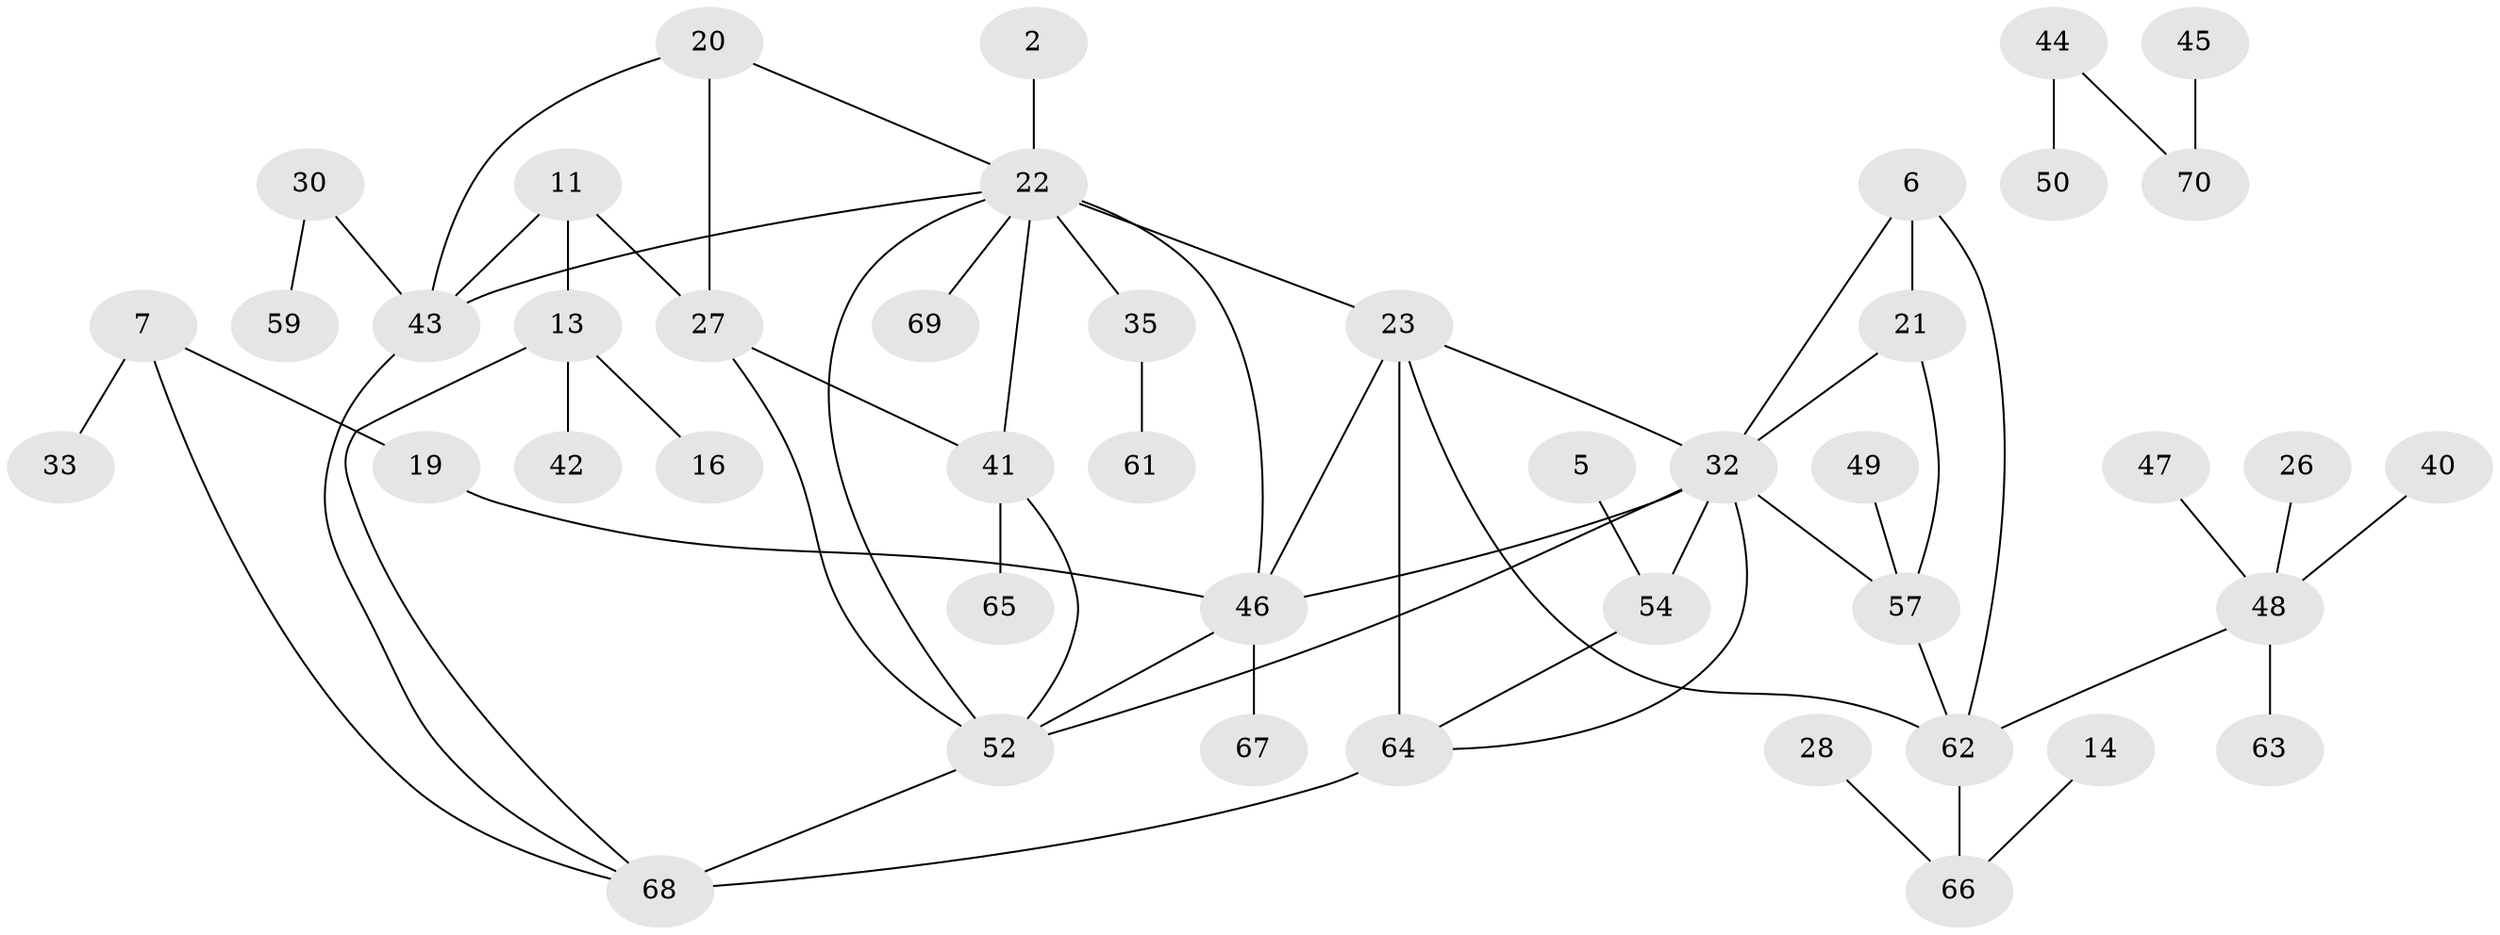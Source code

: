 // original degree distribution, {3: 0.17142857142857143, 1: 0.32857142857142857, 0: 0.15, 2: 0.20714285714285716, 6: 0.02857142857142857, 4: 0.07142857142857142, 5: 0.03571428571428571, 7: 0.007142857142857143}
// Generated by graph-tools (version 1.1) at 2025/00/03/09/25 03:00:42]
// undirected, 45 vertices, 62 edges
graph export_dot {
graph [start="1"]
  node [color=gray90,style=filled];
  2;
  5;
  6;
  7;
  11;
  13;
  14;
  16;
  19;
  20;
  21;
  22;
  23;
  26;
  27;
  28;
  30;
  32;
  33;
  35;
  40;
  41;
  42;
  43;
  44;
  45;
  46;
  47;
  48;
  49;
  50;
  52;
  54;
  57;
  59;
  61;
  62;
  63;
  64;
  65;
  66;
  67;
  68;
  69;
  70;
  2 -- 22 [weight=1.0];
  5 -- 54 [weight=1.0];
  6 -- 21 [weight=1.0];
  6 -- 32 [weight=1.0];
  6 -- 62 [weight=1.0];
  7 -- 19 [weight=1.0];
  7 -- 33 [weight=1.0];
  7 -- 68 [weight=1.0];
  11 -- 13 [weight=1.0];
  11 -- 27 [weight=1.0];
  11 -- 43 [weight=1.0];
  13 -- 16 [weight=1.0];
  13 -- 42 [weight=1.0];
  13 -- 68 [weight=1.0];
  14 -- 66 [weight=1.0];
  19 -- 46 [weight=1.0];
  20 -- 22 [weight=1.0];
  20 -- 27 [weight=1.0];
  20 -- 43 [weight=1.0];
  21 -- 32 [weight=1.0];
  21 -- 57 [weight=1.0];
  22 -- 23 [weight=1.0];
  22 -- 35 [weight=1.0];
  22 -- 41 [weight=2.0];
  22 -- 43 [weight=1.0];
  22 -- 46 [weight=1.0];
  22 -- 52 [weight=1.0];
  22 -- 69 [weight=1.0];
  23 -- 32 [weight=1.0];
  23 -- 46 [weight=1.0];
  23 -- 62 [weight=1.0];
  23 -- 64 [weight=1.0];
  26 -- 48 [weight=1.0];
  27 -- 41 [weight=1.0];
  27 -- 52 [weight=1.0];
  28 -- 66 [weight=1.0];
  30 -- 43 [weight=1.0];
  30 -- 59 [weight=1.0];
  32 -- 46 [weight=2.0];
  32 -- 52 [weight=1.0];
  32 -- 54 [weight=1.0];
  32 -- 57 [weight=1.0];
  32 -- 64 [weight=1.0];
  35 -- 61 [weight=1.0];
  40 -- 48 [weight=1.0];
  41 -- 52 [weight=1.0];
  41 -- 65 [weight=1.0];
  43 -- 68 [weight=1.0];
  44 -- 50 [weight=1.0];
  44 -- 70 [weight=1.0];
  45 -- 70 [weight=1.0];
  46 -- 52 [weight=1.0];
  46 -- 67 [weight=1.0];
  47 -- 48 [weight=1.0];
  48 -- 62 [weight=1.0];
  48 -- 63 [weight=1.0];
  49 -- 57 [weight=1.0];
  52 -- 68 [weight=1.0];
  54 -- 64 [weight=1.0];
  57 -- 62 [weight=1.0];
  62 -- 66 [weight=2.0];
  64 -- 68 [weight=2.0];
}
